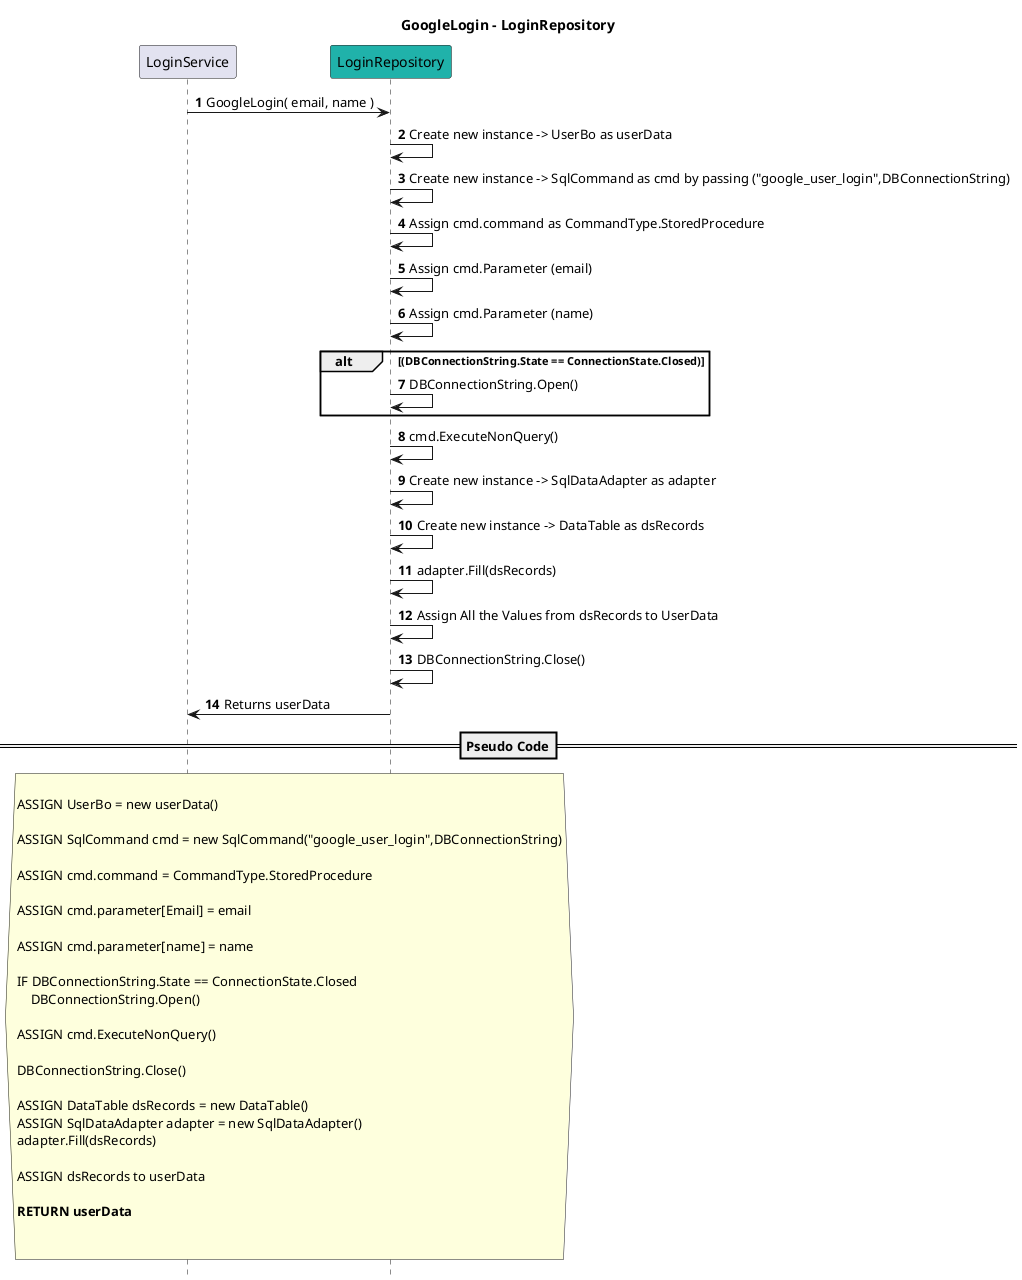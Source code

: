 @startuml
title GoogleLogin - LoginRepository
autonumber
hide footbox

participant LoginService
participant LoginRepository #LightSeaGreen

LoginService -> LoginRepository : GoogleLogin( email, name )

    
    LoginRepository -> LoginRepository : Create new instance -> UserBo as userData

    LoginRepository -> LoginRepository : Create new instance -> SqlCommand as cmd by passing ("google_user_login",DBConnectionString)

    LoginRepository -> LoginRepository : Assign cmd.command as CommandType.StoredProcedure

    LoginRepository -> LoginRepository : Assign cmd.Parameter (email)

    LoginRepository -> LoginRepository : Assign cmd.Parameter (name)
    
    alt (DBConnectionString.State == ConnectionState.Closed)
        LoginRepository -> LoginRepository : DBConnectionString.Open()
    end

    LoginRepository -> LoginRepository : cmd.ExecuteNonQuery()
    
    LoginRepository -> LoginRepository : Create new instance -> SqlDataAdapter as adapter
    LoginRepository -> LoginRepository : Create new instance -> DataTable as dsRecords
    LoginRepository -> LoginRepository : adapter.Fill(dsRecords)
    LoginRepository -> LoginRepository : Assign All the Values from dsRecords to UserData 
    LoginRepository -> LoginRepository : DBConnectionString.Close()
    LoginRepository -> LoginService : Returns userData




==Pseudo Code==
hnote across
  
        ASSIGN UserBo = new userData()

        ASSIGN SqlCommand cmd = new SqlCommand("google_user_login",DBConnectionString)
        
        ASSIGN cmd.command = CommandType.StoredProcedure

        ASSIGN cmd.parameter[Email] = email

        ASSIGN cmd.parameter[name] = name
        
        IF DBConnectionString.State == ConnectionState.Closed
            DBConnectionString.Open()
        
        ASSIGN cmd.ExecuteNonQuery() 

        DBConnectionString.Close()

        ASSIGN DataTable dsRecords = new DataTable()
        ASSIGN SqlDataAdapter adapter = new SqlDataAdapter()
        adapter.Fill(dsRecords)

        ASSIGN dsRecords to userData

        **RETURN userData**
   
    
end note

@enduml